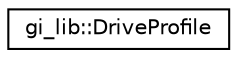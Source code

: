 digraph "Graphical Class Hierarchy"
{
  edge [fontname="Helvetica",fontsize="10",labelfontname="Helvetica",labelfontsize="10"];
  node [fontname="Helvetica",fontsize="10",shape=record];
  rankdir="LR";
  Node1 [label="gi_lib::DriveProfile",height=0.2,width=0.4,color="black", fillcolor="white", style="filled",URL="$structgi__lib_1_1_drive_profile.html",tooltip="Describes a particular drive. "];
}

